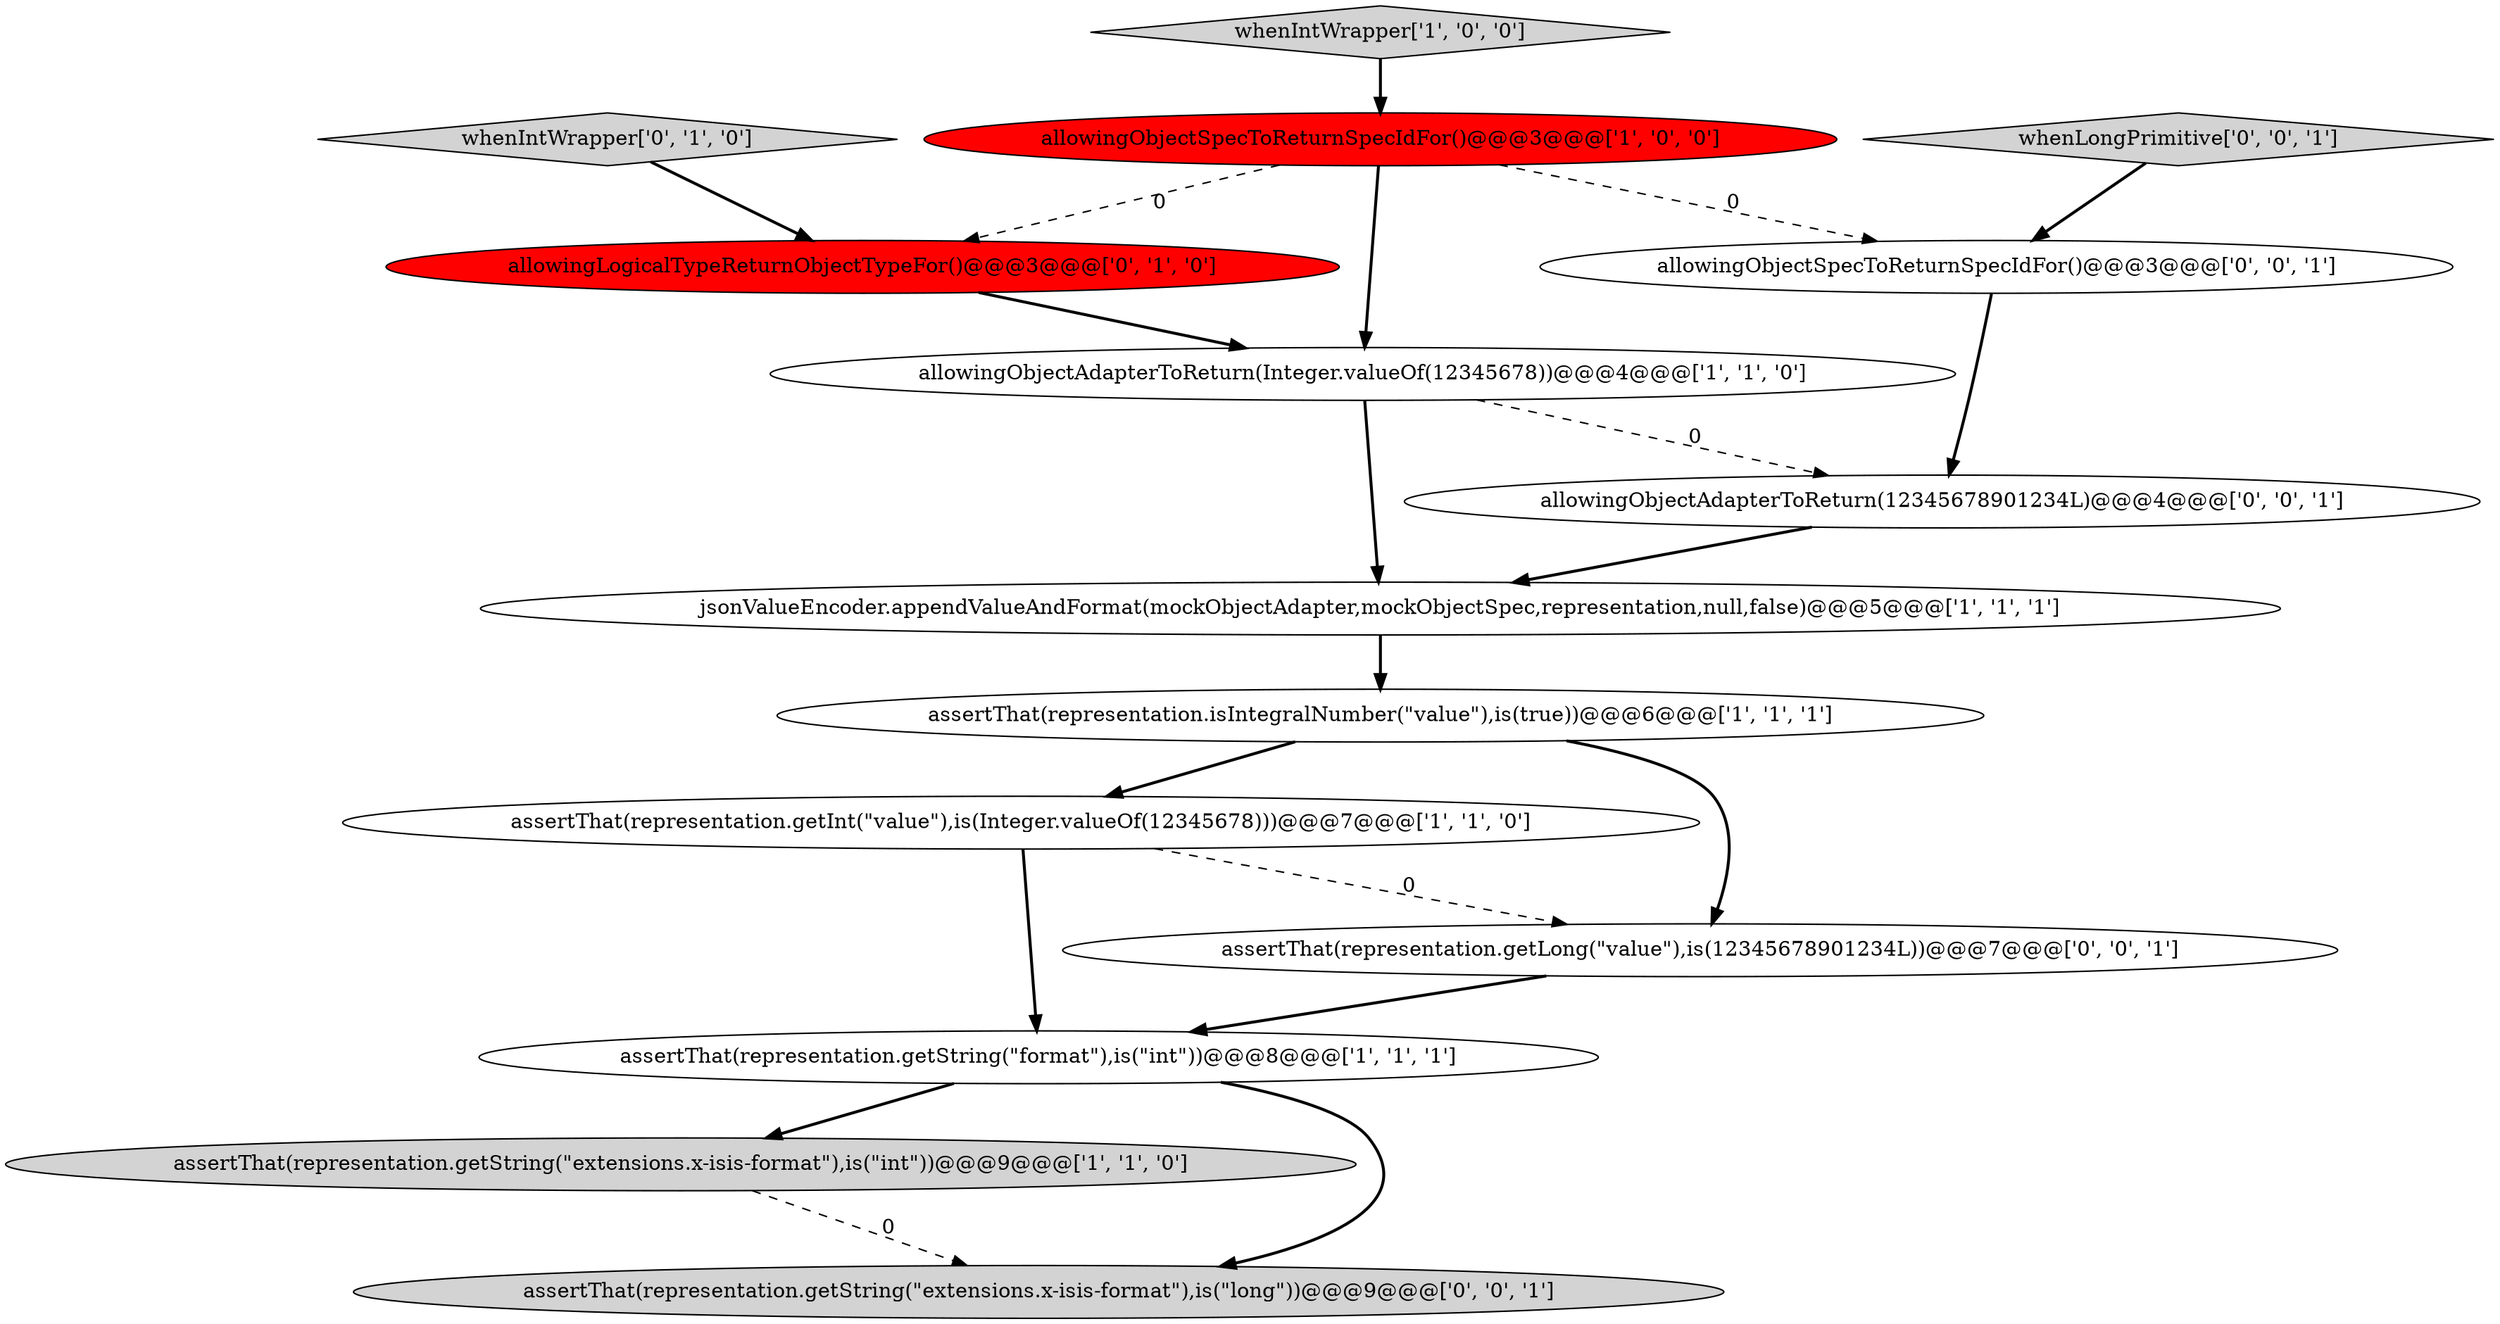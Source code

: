 digraph {
6 [style = filled, label = "assertThat(representation.getString(\"extensions.x-isis-format\"),is(\"int\"))@@@9@@@['1', '1', '0']", fillcolor = lightgray, shape = ellipse image = "AAA0AAABBB1BBB"];
11 [style = filled, label = "assertThat(representation.getString(\"extensions.x-isis-format\"),is(\"long\"))@@@9@@@['0', '0', '1']", fillcolor = lightgray, shape = ellipse image = "AAA0AAABBB3BBB"];
2 [style = filled, label = "allowingObjectAdapterToReturn(Integer.valueOf(12345678))@@@4@@@['1', '1', '0']", fillcolor = white, shape = ellipse image = "AAA0AAABBB1BBB"];
5 [style = filled, label = "jsonValueEncoder.appendValueAndFormat(mockObjectAdapter,mockObjectSpec,representation,null,false)@@@5@@@['1', '1', '1']", fillcolor = white, shape = ellipse image = "AAA0AAABBB1BBB"];
7 [style = filled, label = "assertThat(representation.isIntegralNumber(\"value\"),is(true))@@@6@@@['1', '1', '1']", fillcolor = white, shape = ellipse image = "AAA0AAABBB1BBB"];
4 [style = filled, label = "assertThat(representation.getString(\"format\"),is(\"int\"))@@@8@@@['1', '1', '1']", fillcolor = white, shape = ellipse image = "AAA0AAABBB1BBB"];
3 [style = filled, label = "assertThat(representation.getInt(\"value\"),is(Integer.valueOf(12345678)))@@@7@@@['1', '1', '0']", fillcolor = white, shape = ellipse image = "AAA0AAABBB1BBB"];
8 [style = filled, label = "allowingLogicalTypeReturnObjectTypeFor()@@@3@@@['0', '1', '0']", fillcolor = red, shape = ellipse image = "AAA1AAABBB2BBB"];
1 [style = filled, label = "allowingObjectSpecToReturnSpecIdFor()@@@3@@@['1', '0', '0']", fillcolor = red, shape = ellipse image = "AAA1AAABBB1BBB"];
12 [style = filled, label = "allowingObjectSpecToReturnSpecIdFor()@@@3@@@['0', '0', '1']", fillcolor = white, shape = ellipse image = "AAA0AAABBB3BBB"];
0 [style = filled, label = "whenIntWrapper['1', '0', '0']", fillcolor = lightgray, shape = diamond image = "AAA0AAABBB1BBB"];
9 [style = filled, label = "whenIntWrapper['0', '1', '0']", fillcolor = lightgray, shape = diamond image = "AAA0AAABBB2BBB"];
13 [style = filled, label = "allowingObjectAdapterToReturn(12345678901234L)@@@4@@@['0', '0', '1']", fillcolor = white, shape = ellipse image = "AAA0AAABBB3BBB"];
10 [style = filled, label = "whenLongPrimitive['0', '0', '1']", fillcolor = lightgray, shape = diamond image = "AAA0AAABBB3BBB"];
14 [style = filled, label = "assertThat(representation.getLong(\"value\"),is(12345678901234L))@@@7@@@['0', '0', '1']", fillcolor = white, shape = ellipse image = "AAA0AAABBB3BBB"];
6->11 [style = dashed, label="0"];
5->7 [style = bold, label=""];
12->13 [style = bold, label=""];
1->8 [style = dashed, label="0"];
1->12 [style = dashed, label="0"];
1->2 [style = bold, label=""];
3->14 [style = dashed, label="0"];
8->2 [style = bold, label=""];
4->11 [style = bold, label=""];
9->8 [style = bold, label=""];
4->6 [style = bold, label=""];
3->4 [style = bold, label=""];
0->1 [style = bold, label=""];
10->12 [style = bold, label=""];
2->13 [style = dashed, label="0"];
7->3 [style = bold, label=""];
2->5 [style = bold, label=""];
14->4 [style = bold, label=""];
7->14 [style = bold, label=""];
13->5 [style = bold, label=""];
}

